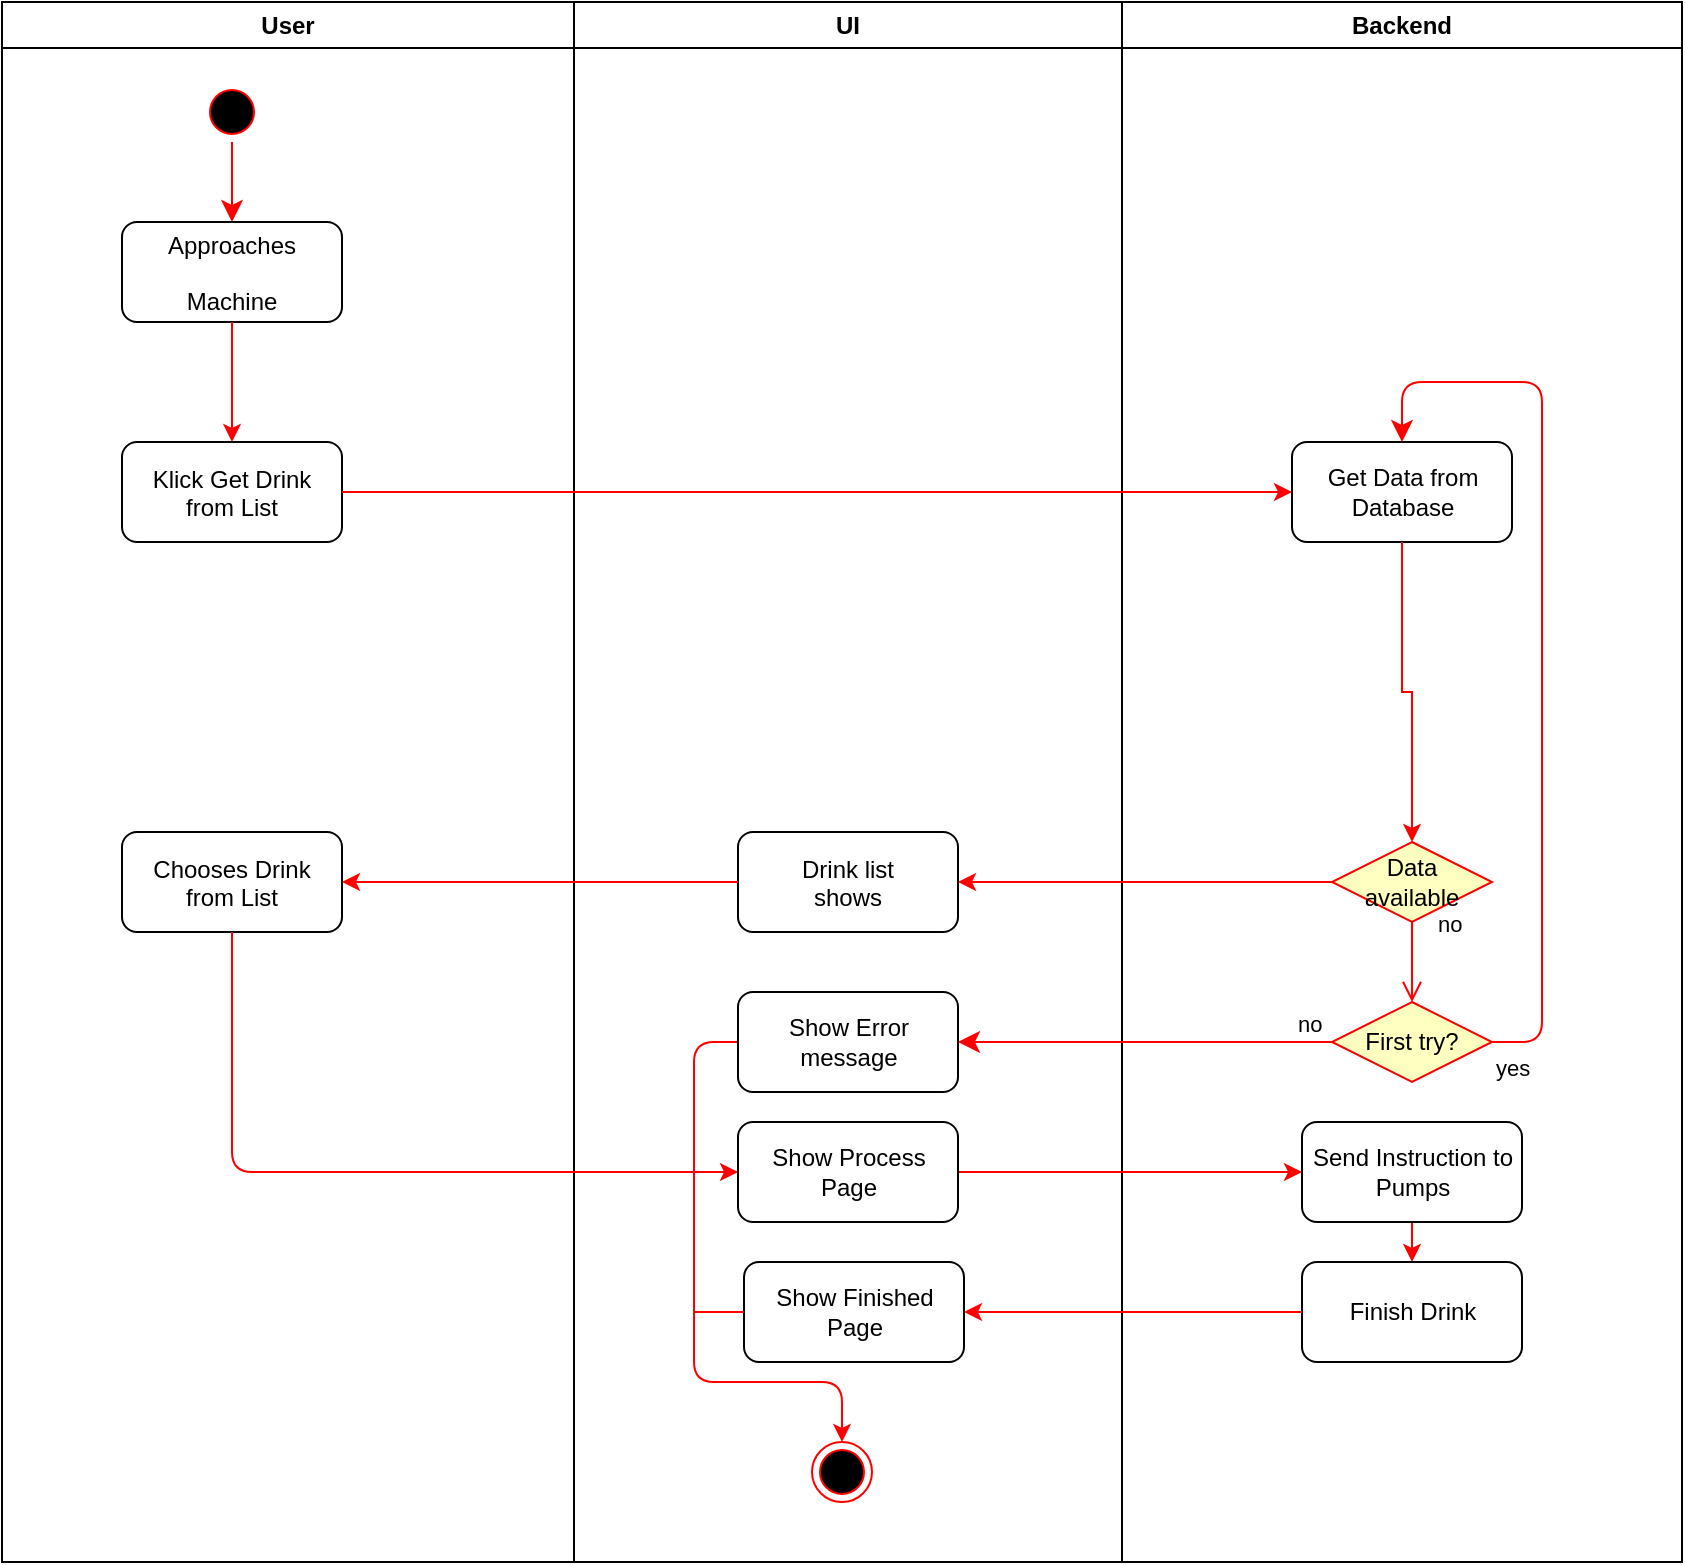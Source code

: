 <mxfile version="12.2.9" type="google" pages="1"><diagram name="Page-1" id="e7e014a7-5840-1c2e-5031-d8a46d1fe8dd"><mxGraphModel dx="1408" dy="777" grid="1" gridSize="10" guides="1" tooltips="1" connect="1" arrows="1" fold="1" page="1" pageScale="1" pageWidth="1169" pageHeight="826" background="#ffffff" math="0" shadow="0"><root><mxCell id="0"/><mxCell id="1" parent="0"/><mxCell id="2" value="User" style="swimlane;whiteSpace=wrap" parent="1" vertex="1"><mxGeometry x="164" y="20" width="286" height="780" as="geometry"/></mxCell><mxCell id="5" value="" style="ellipse;shape=startState;fillColor=#000000;strokeColor=#ff0000;" parent="2" vertex="1"><mxGeometry x="100" y="40" width="30" height="30" as="geometry"/></mxCell><mxCell id="6" value="" style="edgeStyle=elbowEdgeStyle;elbow=horizontal;verticalAlign=bottom;endArrow=classic;endSize=8;strokeColor=#FF0000;endFill=1;rounded=0" parent="2" source="5" target="7" edge="1"><mxGeometry x="100" y="40" as="geometry"><mxPoint x="115" y="110" as="targetPoint"/></mxGeometry></mxCell><mxCell id="7" value="Approaches &#xA;&#xA;Machine" style="rounded=1;" parent="2" vertex="1"><mxGeometry x="60" y="110" width="110" height="50" as="geometry"/></mxCell><mxCell id="9" value="" style="endArrow=classic;strokeColor=#FF0000;endFill=1;rounded=0;entryX=0.5;entryY=0;entryDx=0;entryDy=0;" parent="2" source="7" target="Z2OBryG7JwI9NZwwtNdd-42" edge="1"><mxGeometry relative="1" as="geometry"><mxPoint x="115" y="220" as="targetPoint"/></mxGeometry></mxCell><mxCell id="Z2OBryG7JwI9NZwwtNdd-42" value="Klick Get Drink&#xA;from List" style="rounded=1;" parent="2" vertex="1"><mxGeometry x="60" y="220" width="110" height="50" as="geometry"/></mxCell><mxCell id="SBZFsIe2Oqj9F4Sc36a3-50" value="Chooses Drink&#xA;from List" style="rounded=1;" vertex="1" parent="2"><mxGeometry x="60" y="415" width="110" height="50" as="geometry"/></mxCell><mxCell id="3" value="UI" style="swimlane;whiteSpace=wrap;startSize=23;" parent="1" vertex="1"><mxGeometry x="450" y="20" width="274" height="780" as="geometry"/></mxCell><mxCell id="Z2OBryG7JwI9NZwwtNdd-43" value="Drink list &#xA;shows" style="rounded=1;" parent="3" vertex="1"><mxGeometry x="82" y="415" width="110" height="50" as="geometry"/></mxCell><mxCell id="38" value="" style="ellipse;shape=endState;fillColor=#000000;strokeColor=#ff0000" parent="3" vertex="1"><mxGeometry x="119" y="720" width="30" height="30" as="geometry"/></mxCell><mxCell id="Z2OBryG7JwI9NZwwtNdd-58" style="edgeStyle=orthogonalEdgeStyle;rounded=1;orthogonalLoop=1;jettySize=auto;html=1;entryX=0.5;entryY=0;entryDx=0;entryDy=0;exitX=0;exitY=0.5;exitDx=0;exitDy=0;strokeColor=#FF0000;" parent="3" source="Z2OBryG7JwI9NZwwtNdd-57" target="38" edge="1"><mxGeometry relative="1" as="geometry"><Array as="points"><mxPoint x="60" y="520"/><mxPoint x="60" y="690"/><mxPoint x="134" y="690"/></Array></mxGeometry></mxCell><mxCell id="Z2OBryG7JwI9NZwwtNdd-57" value="&lt;div&gt;Show Error &lt;br&gt;&lt;/div&gt;&lt;div&gt;message&lt;/div&gt;" style="html=1;rounded=1;" parent="3" vertex="1"><mxGeometry x="82" y="495" width="110" height="50" as="geometry"/></mxCell><mxCell id="SBZFsIe2Oqj9F4Sc36a3-43" value="&lt;div&gt;Show Finished&lt;/div&gt;&lt;div&gt;Page&lt;/div&gt;" style="html=1;rounded=1;" vertex="1" parent="3"><mxGeometry x="85" y="630" width="110" height="50" as="geometry"/></mxCell><mxCell id="4" value="Backend" style="swimlane;whiteSpace=wrap;startSize=23;" parent="1" vertex="1"><mxGeometry x="724" y="20" width="280" height="780" as="geometry"/></mxCell><mxCell id="Z2OBryG7JwI9NZwwtNdd-47" value="&lt;div&gt;Get Data from&lt;/div&gt;&lt;div&gt;Database&lt;br&gt;&lt;/div&gt;" style="html=1;rounded=1;" parent="4" vertex="1"><mxGeometry x="85" y="220" width="110" height="50" as="geometry"/></mxCell><mxCell id="Z2OBryG7JwI9NZwwtNdd-49" value="&lt;div&gt;Data&lt;/div&gt;&lt;div&gt;available&lt;br&gt;&lt;/div&gt;" style="rhombus;whiteSpace=wrap;html=1;fillColor=#ffffc0;strokeColor=#ff0000;" parent="4" vertex="1"><mxGeometry x="105" y="420" width="80" height="40" as="geometry"/></mxCell><mxCell id="Z2OBryG7JwI9NZwwtNdd-50" value="no" style="edgeStyle=orthogonalEdgeStyle;html=1;align=left;verticalAlign=bottom;endArrow=open;endSize=8;strokeColor=#ff0000;exitX=0.5;exitY=1;exitDx=0;exitDy=0;" parent="4" source="Z2OBryG7JwI9NZwwtNdd-49" edge="1"><mxGeometry x="-0.5" y="11" relative="1" as="geometry"><mxPoint x="145" y="500" as="targetPoint"/><mxPoint as="offset"/></mxGeometry></mxCell><mxCell id="Z2OBryG7JwI9NZwwtNdd-52" value="" style="edgeStyle=orthogonalEdgeStyle;rounded=0;orthogonalLoop=1;jettySize=auto;html=1;strokeColor=#FF0000;" parent="4" source="Z2OBryG7JwI9NZwwtNdd-47" target="Z2OBryG7JwI9NZwwtNdd-49" edge="1"><mxGeometry relative="1" as="geometry"/></mxCell><mxCell id="Z2OBryG7JwI9NZwwtNdd-54" value="First try?" style="rhombus;whiteSpace=wrap;html=1;fillColor=#ffffc0;strokeColor=#ff0000;" parent="4" vertex="1"><mxGeometry x="105" y="500" width="80" height="40" as="geometry"/></mxCell><mxCell id="Z2OBryG7JwI9NZwwtNdd-56" value="yes" style="edgeStyle=orthogonalEdgeStyle;html=1;align=left;verticalAlign=top;endArrow=classic;endSize=8;strokeColor=#ff0000;entryX=0.5;entryY=0;entryDx=0;entryDy=0;endFill=1;" parent="4" source="Z2OBryG7JwI9NZwwtNdd-54" target="Z2OBryG7JwI9NZwwtNdd-47" edge="1"><mxGeometry x="-1" relative="1" as="geometry"><mxPoint x="145" y="600" as="targetPoint"/><Array as="points"><mxPoint x="210" y="520"/><mxPoint x="210" y="190"/><mxPoint x="140" y="190"/></Array></mxGeometry></mxCell><mxCell id="SBZFsIe2Oqj9F4Sc36a3-42" style="edgeStyle=orthogonalEdgeStyle;rounded=0;orthogonalLoop=1;jettySize=auto;html=1;exitX=0.5;exitY=1;exitDx=0;exitDy=0;entryX=0.5;entryY=0;entryDx=0;entryDy=0;strokeColor=#FF0000;" edge="1" parent="4" source="Z2OBryG7JwI9NZwwtNdd-53" target="SBZFsIe2Oqj9F4Sc36a3-40"><mxGeometry relative="1" as="geometry"/></mxCell><mxCell id="Z2OBryG7JwI9NZwwtNdd-53" value="&lt;div&gt;Send Instruction to &lt;br&gt;&lt;/div&gt;&lt;div&gt;Pumps&lt;br&gt;&lt;/div&gt;" style="html=1;rounded=1;" parent="4" vertex="1"><mxGeometry x="90" y="560" width="110" height="50" as="geometry"/></mxCell><mxCell id="SBZFsIe2Oqj9F4Sc36a3-40" value="Finish Drink" style="html=1;rounded=1;" vertex="1" parent="4"><mxGeometry x="90" y="630" width="110" height="50" as="geometry"/></mxCell><mxCell id="Z2OBryG7JwI9NZwwtNdd-44" style="edgeStyle=orthogonalEdgeStyle;rounded=0;orthogonalLoop=1;jettySize=auto;html=1;entryX=0;entryY=0.5;entryDx=0;entryDy=0;strokeColor=#FF0000;" parent="1" source="Z2OBryG7JwI9NZwwtNdd-42" target="Z2OBryG7JwI9NZwwtNdd-47" edge="1"><mxGeometry relative="1" as="geometry"/></mxCell><mxCell id="Z2OBryG7JwI9NZwwtNdd-55" value="no" style="edgeStyle=orthogonalEdgeStyle;html=1;align=left;verticalAlign=bottom;endArrow=classic;endSize=8;strokeColor=#ff0000;exitX=0;exitY=0.5;exitDx=0;exitDy=0;entryX=1;entryY=0.5;entryDx=0;entryDy=0;endFill=1;" parent="1" source="Z2OBryG7JwI9NZwwtNdd-54" target="Z2OBryG7JwI9NZwwtNdd-57" edge="1"><mxGeometry x="-0.797" relative="1" as="geometry"><mxPoint x="640" y="540" as="targetPoint"/><mxPoint as="offset"/></mxGeometry></mxCell><mxCell id="SBZFsIe2Oqj9F4Sc36a3-44" style="edgeStyle=orthogonalEdgeStyle;rounded=1;orthogonalLoop=1;jettySize=auto;html=1;entryX=1;entryY=0.5;entryDx=0;entryDy=0;strokeColor=#FF0000;" edge="1" parent="1" source="SBZFsIe2Oqj9F4Sc36a3-40" target="SBZFsIe2Oqj9F4Sc36a3-43"><mxGeometry relative="1" as="geometry"/></mxCell><mxCell id="SBZFsIe2Oqj9F4Sc36a3-47" value="" style="endArrow=none;html=1;strokeColor=#FF0000;entryX=0;entryY=0.5;entryDx=0;entryDy=0;" edge="1" parent="1" target="SBZFsIe2Oqj9F4Sc36a3-43"><mxGeometry width="50" height="50" relative="1" as="geometry"><mxPoint x="510" y="675" as="sourcePoint"/><mxPoint x="210" y="820" as="targetPoint"/></mxGeometry></mxCell><mxCell id="SBZFsIe2Oqj9F4Sc36a3-49" style="edgeStyle=orthogonalEdgeStyle;rounded=1;orthogonalLoop=1;jettySize=auto;html=1;entryX=1;entryY=0.5;entryDx=0;entryDy=0;strokeColor=#FF0000;" edge="1" parent="1" source="Z2OBryG7JwI9NZwwtNdd-49" target="Z2OBryG7JwI9NZwwtNdd-43"><mxGeometry relative="1" as="geometry"/></mxCell><mxCell id="SBZFsIe2Oqj9F4Sc36a3-51" style="edgeStyle=orthogonalEdgeStyle;rounded=1;orthogonalLoop=1;jettySize=auto;html=1;entryX=1;entryY=0.5;entryDx=0;entryDy=0;strokeColor=#FF0000;" edge="1" parent="1" source="Z2OBryG7JwI9NZwwtNdd-43" target="SBZFsIe2Oqj9F4Sc36a3-50"><mxGeometry relative="1" as="geometry"/></mxCell><mxCell id="SBZFsIe2Oqj9F4Sc36a3-53" style="edgeStyle=orthogonalEdgeStyle;rounded=1;orthogonalLoop=1;jettySize=auto;html=1;entryX=0;entryY=0.5;entryDx=0;entryDy=0;strokeColor=#FF0000;exitX=1;exitY=0.5;exitDx=0;exitDy=0;" edge="1" parent="1" source="SBZFsIe2Oqj9F4Sc36a3-54" target="Z2OBryG7JwI9NZwwtNdd-53"><mxGeometry relative="1" as="geometry"/></mxCell><mxCell id="SBZFsIe2Oqj9F4Sc36a3-54" value="&lt;div&gt;Show Process&lt;/div&gt;&lt;div&gt;Page&lt;br&gt;&lt;/div&gt;" style="html=1;rounded=1;" vertex="1" parent="1"><mxGeometry x="532" y="580" width="110" height="50" as="geometry"/></mxCell><mxCell id="SBZFsIe2Oqj9F4Sc36a3-55" style="edgeStyle=orthogonalEdgeStyle;rounded=1;orthogonalLoop=1;jettySize=auto;html=1;entryX=0;entryY=0.5;entryDx=0;entryDy=0;strokeColor=#FF0000;exitX=0.5;exitY=1;exitDx=0;exitDy=0;" edge="1" parent="1" source="SBZFsIe2Oqj9F4Sc36a3-50" target="SBZFsIe2Oqj9F4Sc36a3-54"><mxGeometry relative="1" as="geometry"><mxPoint x="279" y="485" as="sourcePoint"/><mxPoint x="814" y="605" as="targetPoint"/></mxGeometry></mxCell></root></mxGraphModel></diagram></mxfile>